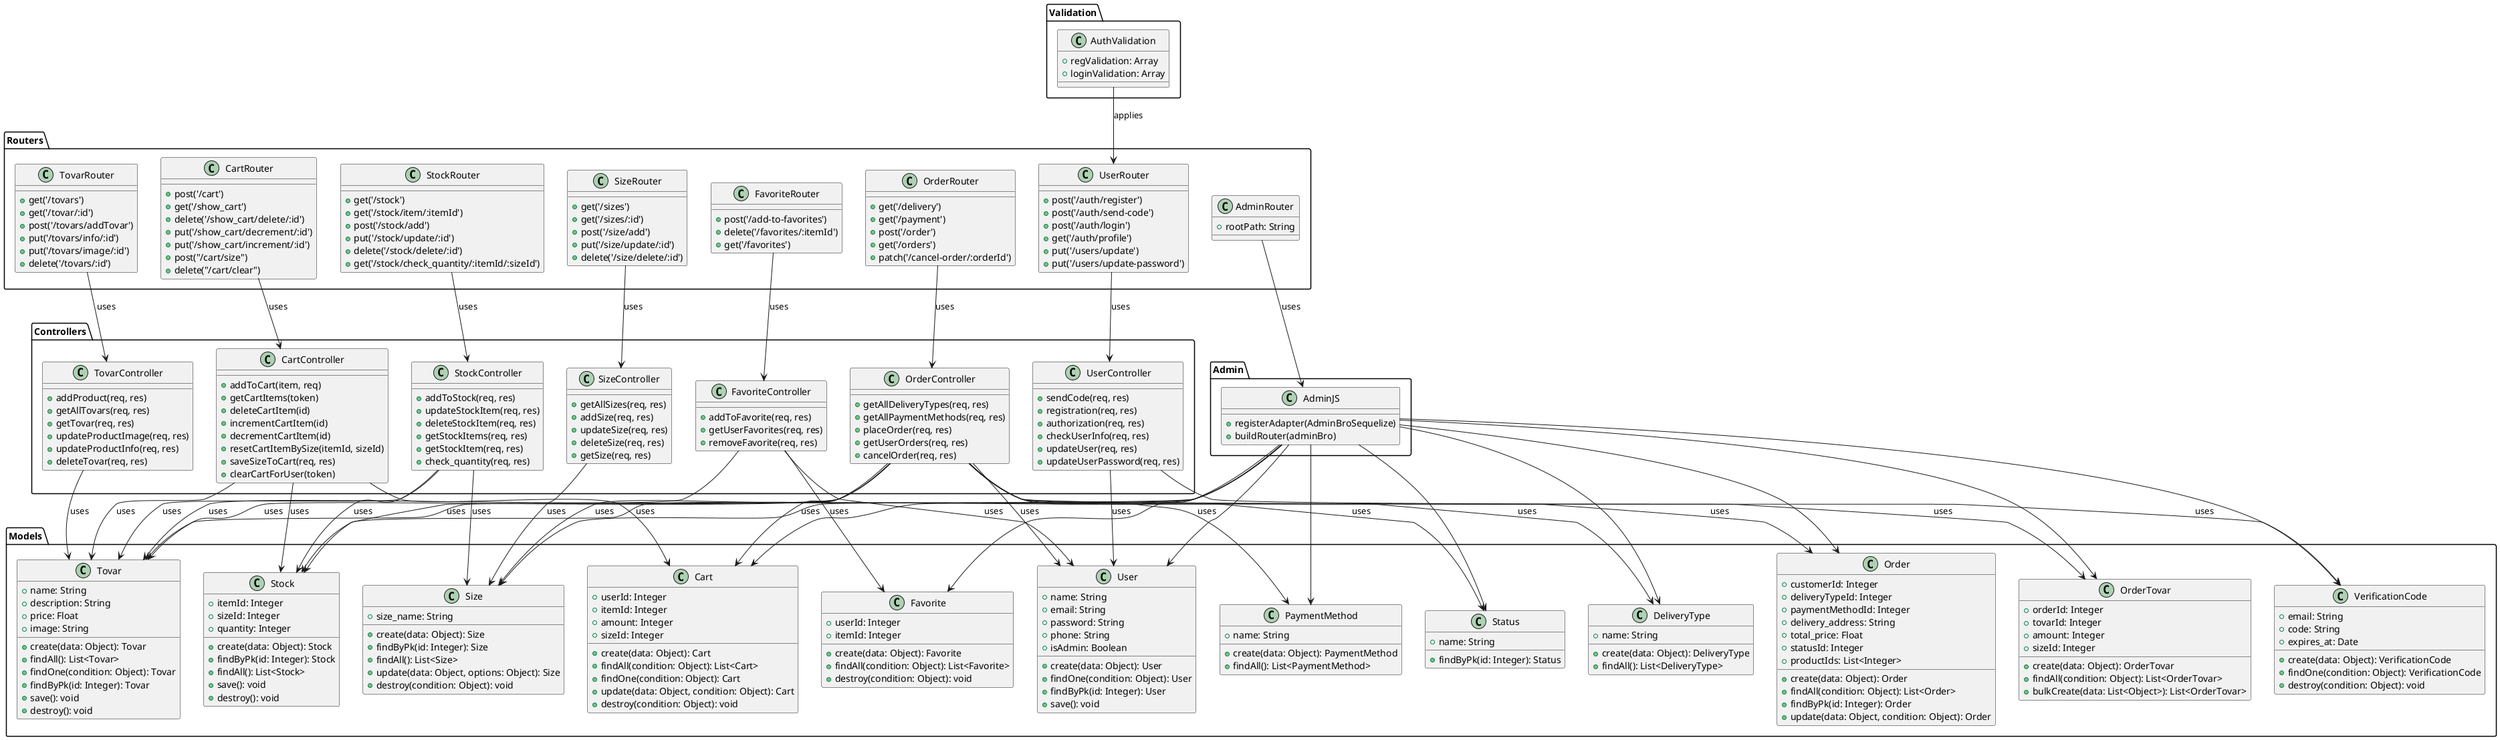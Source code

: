 @startuml

package Controllers {
    class StockController {
        +addToStock(req, res)
        +updateStockItem(req, res)
        +deleteStockItem(req, res)
        +getStockItems(req, res)
        +getStockItem(req, res)
        +check_quantity(req, res)
    }

    class TovarController {
        +addProduct(req, res)
        +getAllTovars(req, res)
        +getTovar(req, res)
        +updateProductImage(req, res)
        +updateProductInfo(req, res)
        +deleteTovar(req, res)
    }

    class UserController {
        +sendCode(req, res)
        +registration(req, res)
        +authorization(req, res)
        +checkUserInfo(req, res)
        +updateUser(req, res)
        +updateUserPassword(req, res)
    }

    class SizeController {
        +getAllSizes(req, res)
        +addSize(req, res)
        +updateSize(req, res)
        +deleteSize(req, res)
        +getSize(req, res)
    }

    class OrderController {
        +getAllDeliveryTypes(req, res)
        +getAllPaymentMethods(req, res)
        +placeOrder(req, res)
        +getUserOrders(req, res)
        +cancelOrder(req, res)
    }

    class FavoriteController {
        +addToFavorite(req, res)
        +getUserFavorites(req, res)
        +removeFavorite(req, res)
    }

    class CartController {
        +addToCart(item, req)
        +getCartItems(token)
        +deleteCartItem(id)
        +incrementCartItem(id)
        +decrementCartItem(id)
        +resetCartItemBySize(itemId, sizeId)
        +saveSizeToCart(req, res)
        +clearCartForUser(token)
    }
}

package Models {
    class Stock {
        +itemId: Integer
        +sizeId: Integer
        +quantity: Integer
        +create(data: Object): Stock
        +findByPk(id: Integer): Stock
        +findAll(): List<Stock>
        +save(): void
        +destroy(): void
    }

    class Tovar {
        +name: String
        +description: String
        +price: Float
        +image: String
        +create(data: Object): Tovar
        +findAll(): List<Tovar>
        +findOne(condition: Object): Tovar
        +findByPk(id: Integer): Tovar
        +save(): void
        +destroy(): void
    }

    class Size {
        +size_name: String
        +create(data: Object): Size
        +findByPk(id: Integer): Size
        +findAll(): List<Size>
        +update(data: Object, options: Object): Size
        +destroy(condition: Object): void
    }

    class VerificationCode {
        +email: String
        +code: String
        +expires_at: Date
        +create(data: Object): VerificationCode
        +findOne(condition: Object): VerificationCode
        +destroy(condition: Object): void
    }

    class User {
        +name: String
        +email: String
        +password: String
        +phone: String
        +isAdmin: Boolean
        +create(data: Object): User
        +findOne(condition: Object): User
        +findByPk(id: Integer): User
        +save(): void
    }

    class DeliveryType {
        +name: String
        +create(data: Object): DeliveryType
        +findAll(): List<DeliveryType>
    }

    class PaymentMethod {
        +name: String
        +create(data: Object): PaymentMethod
        +findAll(): List<PaymentMethod>
    }

    class Order {
        +customerId: Integer
        +deliveryTypeId: Integer
        +paymentMethodId: Integer
        +delivery_address: String
        +total_price: Float
        +statusId: Integer
        +productIds: List<Integer>
        +create(data: Object): Order
        +findAll(condition: Object): List<Order>
        +findByPk(id: Integer): Order
        +update(data: Object, condition: Object): Order
    }

    class OrderTovar {
        +orderId: Integer
        +tovarId: Integer
        +amount: Integer
        +sizeId: Integer
        +create(data: Object): OrderTovar
        +findAll(condition: Object): List<OrderTovar>
        +bulkCreate(data: List<Object>): List<OrderTovar>
    }

    class Status {
        +name: String
        +findByPk(id: Integer): Status
    }

    class Cart {
        +userId: Integer
        +itemId: Integer
        +amount: Integer
        +sizeId: Integer
        +create(data: Object): Cart
        +findAll(condition: Object): List<Cart>
        +findOne(condition: Object): Cart
        +update(data: Object, condition: Object): Cart
        +destroy(condition: Object): void
    }

    class Favorite {
        +userId: Integer
        +itemId: Integer
        +create(data: Object): Favorite
        +findAll(condition: Object): List<Favorite>
        +destroy(condition: Object): void
    }
}

package Validation {
    class AuthValidation {
        +regValidation: Array
        +loginValidation: Array
    }
}

package Routers {
    class CartRouter {
        +post('/cart')
        +get('/show_cart')
        +delete('/show_cart/delete/:id')
        +put('/show_cart/decrement/:id')
        +put('/show_cart/increment/:id')
        +post("/cart/size")
        +delete("/cart/clear")
    }

    class FavoriteRouter {
        +post('/add-to-favorites')
        +delete('/favorites/:itemId')
        +get('/favorites')
    }

    class OrderRouter {
        +get('/delivery')
        +get('/payment')
        +post('/order')
        +get('/orders')
        +patch('/cancel-order/:orderId')
    }

    class SizeRouter {
        +get('/sizes')
        +get('/sizes/:id')
        +post('/size/add')
        +put('/size/update/:id')
        +delete('/size/delete/:id')
    }

    class StockRouter {
        +get('/stock')
        +get('/stock/item/:itemId')
        +post('/stock/add')
        +put('/stock/update/:id')
        +delete('/stock/delete/:id')
        +get('/stock/check_quantity/:itemId/:sizeId')
    }

    class TovarRouter {
        +get('/tovars')
        +get('/tovar/:id')
        +post('/tovars/addTovar')
        +put('/tovars/info/:id')
        +put('/tovars/image/:id')
        +delete('/tovars/:id')
    }

    class UserRouter {
        +post('/auth/register')
        +post('/auth/send-code')
        +post('/auth/login')
        +get('/auth/profile')
        +put('/users/update')
        +put('/users/update-password')
    }

    class AdminRouter {
        +rootPath: String
    }
}

package Admin {
    class AdminJS {
        +registerAdapter(AdminBroSequelize)
        +buildRouter(adminBro)
    }

    AdminJS -down-> User
    AdminJS -down-> Tovar
    AdminJS -down-> Cart
    AdminJS -down-> Size
    AdminJS -down-> Stock
    AdminJS -down-> Order
    AdminJS -down-> OrderTovar
    AdminJS -down-> DeliveryType
    AdminJS -down-> PaymentMethod
    AdminJS -down-> VerificationCode
    AdminJS -down-> Favorite
    AdminJS -down-> Status
}

AuthValidation -down-> UserRouter : applies

StockController --> Stock : uses
StockController --> Tovar : uses
StockController --> Size : uses

TovarController --> Tovar : uses

UserController --> VerificationCode : uses
UserController --> User : uses

SizeController --> Size : uses

OrderController --> DeliveryType : uses
OrderController --> PaymentMethod : uses
OrderController --> Order : uses
OrderController --> OrderTovar : uses
OrderController --> User : uses
OrderController --> Tovar : uses
OrderController --> Size : uses
OrderController --> Stock : uses
OrderController --> Status : uses
OrderController --> Cart : uses

FavoriteController --> Favorite : uses
FavoriteController --> Tovar : uses
FavoriteController --> User : uses

CartController --> Cart : uses
CartController --> Tovar : uses
CartController --> Stock : uses

CartRouter --> CartController : uses
FavoriteRouter --> FavoriteController : uses
OrderRouter --> OrderController : uses
SizeRouter --> SizeController : uses
StockRouter --> StockController : uses
TovarRouter --> TovarController : uses
UserRouter --> UserController : uses
AdminRouter --> AdminJS : uses

@enduml

